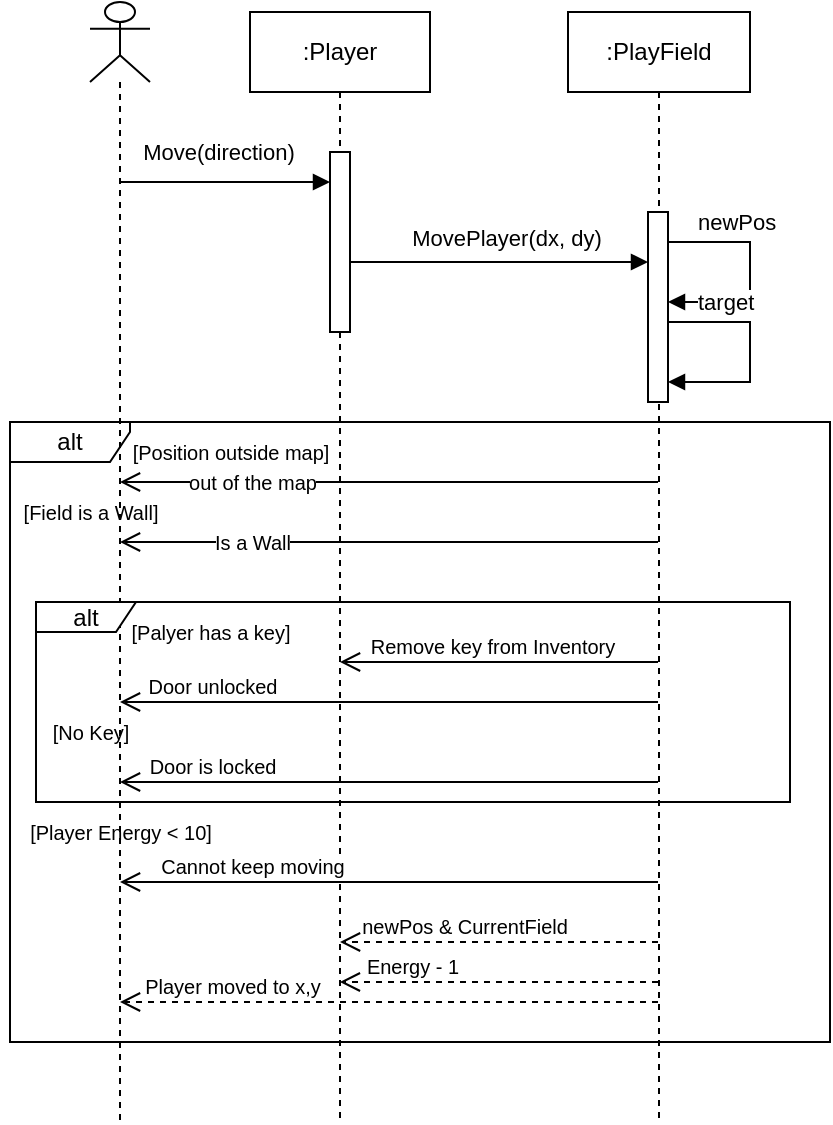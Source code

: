 <mxfile version="24.7.5">
  <diagram id="C5RBs43oDa-KdzZeNtuy" name="Page-1">
    <mxGraphModel dx="815" dy="706" grid="1" gridSize="10" guides="1" tooltips="1" connect="1" arrows="1" fold="1" page="1" pageScale="1" pageWidth="827" pageHeight="1169" math="0" shadow="0">
      <root>
        <mxCell id="WIyWlLk6GJQsqaUBKTNV-0" />
        <mxCell id="WIyWlLk6GJQsqaUBKTNV-1" parent="WIyWlLk6GJQsqaUBKTNV-0" />
        <mxCell id="hHmMDgPwPqVVrmAPeK-C-3" value="alt" style="shape=umlFrame;whiteSpace=wrap;html=1;pointerEvents=0;width=60;height=20;" parent="WIyWlLk6GJQsqaUBKTNV-1" vertex="1">
          <mxGeometry x="214" y="240" width="410" height="310" as="geometry" />
        </mxCell>
        <mxCell id="hHmMDgPwPqVVrmAPeK-C-5" value="" style="shape=umlLifeline;perimeter=lifelinePerimeter;whiteSpace=wrap;html=1;container=1;dropTarget=0;collapsible=0;recursiveResize=0;outlineConnect=0;portConstraint=eastwest;newEdgeStyle={&quot;curved&quot;:0,&quot;rounded&quot;:0};participant=umlActor;" parent="WIyWlLk6GJQsqaUBKTNV-1" vertex="1">
          <mxGeometry x="254" y="30" width="30" height="560" as="geometry" />
        </mxCell>
        <mxCell id="s0HR08hNu0TLc74cdyXl-0" value=":Player" style="shape=umlLifeline;perimeter=lifelinePerimeter;whiteSpace=wrap;html=1;container=1;dropTarget=0;collapsible=0;recursiveResize=0;outlineConnect=0;portConstraint=eastwest;newEdgeStyle={&quot;curved&quot;:0,&quot;rounded&quot;:0};" vertex="1" parent="WIyWlLk6GJQsqaUBKTNV-1">
          <mxGeometry x="334" y="35" width="90" height="555" as="geometry" />
        </mxCell>
        <mxCell id="s0HR08hNu0TLc74cdyXl-3" value="" style="html=1;points=[[0,0,0,0,5],[0,1,0,0,-5],[1,0,0,0,5],[1,1,0,0,-5]];perimeter=orthogonalPerimeter;outlineConnect=0;targetShapes=umlLifeline;portConstraint=eastwest;newEdgeStyle={&quot;curved&quot;:0,&quot;rounded&quot;:0};" vertex="1" parent="s0HR08hNu0TLc74cdyXl-0">
          <mxGeometry x="40" y="70" width="10" height="90" as="geometry" />
        </mxCell>
        <mxCell id="s0HR08hNu0TLc74cdyXl-1" value=":PlayField" style="shape=umlLifeline;perimeter=lifelinePerimeter;whiteSpace=wrap;html=1;container=1;dropTarget=0;collapsible=0;recursiveResize=0;outlineConnect=0;portConstraint=eastwest;newEdgeStyle={&quot;curved&quot;:0,&quot;rounded&quot;:0};" vertex="1" parent="WIyWlLk6GJQsqaUBKTNV-1">
          <mxGeometry x="493" y="35" width="91" height="555" as="geometry" />
        </mxCell>
        <mxCell id="s0HR08hNu0TLc74cdyXl-10" value="" style="html=1;points=[[0,0,0,0,5],[0,1,0,0,-5],[1,0,0,0,5],[1,1,0,0,-5]];perimeter=orthogonalPerimeter;outlineConnect=0;targetShapes=umlLifeline;portConstraint=eastwest;newEdgeStyle={&quot;curved&quot;:0,&quot;rounded&quot;:0};" vertex="1" parent="s0HR08hNu0TLc74cdyXl-1">
          <mxGeometry x="40" y="100" width="10" height="95" as="geometry" />
        </mxCell>
        <mxCell id="s0HR08hNu0TLc74cdyXl-20" value="newPos" style="html=1;align=left;spacingLeft=2;endArrow=block;rounded=0;edgeStyle=orthogonalEdgeStyle;curved=0;rounded=0;" edge="1" target="s0HR08hNu0TLc74cdyXl-10" parent="s0HR08hNu0TLc74cdyXl-1" source="s0HR08hNu0TLc74cdyXl-10">
          <mxGeometry x="-0.811" y="10" relative="1" as="geometry">
            <mxPoint x="101" y="115.03" as="sourcePoint" />
            <Array as="points">
              <mxPoint x="91" y="115" />
              <mxPoint x="91" y="145" />
            </Array>
            <mxPoint x="106" y="144.996" as="targetPoint" />
            <mxPoint as="offset" />
          </mxGeometry>
        </mxCell>
        <mxCell id="s0HR08hNu0TLc74cdyXl-27" value="target" style="html=1;align=left;spacingLeft=2;endArrow=block;rounded=0;edgeStyle=orthogonalEdgeStyle;curved=0;rounded=0;" edge="1" parent="s0HR08hNu0TLc74cdyXl-1" source="s0HR08hNu0TLc74cdyXl-10" target="s0HR08hNu0TLc74cdyXl-10">
          <mxGeometry x="-0.811" y="10" relative="1" as="geometry">
            <mxPoint x="141" y="155" as="sourcePoint" />
            <Array as="points">
              <mxPoint x="91" y="155" />
              <mxPoint x="91" y="185" />
              <mxPoint x="45" y="185" />
            </Array>
            <mxPoint x="141" y="185" as="targetPoint" />
            <mxPoint as="offset" />
          </mxGeometry>
        </mxCell>
        <mxCell id="s0HR08hNu0TLc74cdyXl-4" value="" style="html=1;verticalAlign=bottom;endArrow=block;curved=0;rounded=0;" edge="1" target="s0HR08hNu0TLc74cdyXl-3" parent="WIyWlLk6GJQsqaUBKTNV-1">
          <mxGeometry relative="1" as="geometry">
            <mxPoint x="268.81" y="120" as="sourcePoint" />
            <mxPoint x="388.5" y="120" as="targetPoint" />
          </mxGeometry>
        </mxCell>
        <mxCell id="s0HR08hNu0TLc74cdyXl-14" value="Move(direction)" style="edgeLabel;html=1;align=center;verticalAlign=middle;resizable=0;points=[];" vertex="1" connectable="0" parent="s0HR08hNu0TLc74cdyXl-4">
          <mxGeometry x="0.201" y="-1" relative="1" as="geometry">
            <mxPoint x="-14" y="-16" as="offset" />
          </mxGeometry>
        </mxCell>
        <mxCell id="s0HR08hNu0TLc74cdyXl-11" value="" style="html=1;verticalAlign=bottom;endArrow=block;curved=0;rounded=0;" edge="1" target="s0HR08hNu0TLc74cdyXl-10" parent="WIyWlLk6GJQsqaUBKTNV-1" source="s0HR08hNu0TLc74cdyXl-3">
          <mxGeometry x="0.005" relative="1" as="geometry">
            <mxPoint x="544" y="160" as="sourcePoint" />
            <mxPoint x="394" y="160" as="targetPoint" />
            <Array as="points">
              <mxPoint x="492" y="160" />
            </Array>
            <mxPoint as="offset" />
          </mxGeometry>
        </mxCell>
        <mxCell id="s0HR08hNu0TLc74cdyXl-16" value="MovePlayer(dx, dy)" style="edgeLabel;html=1;align=center;verticalAlign=middle;resizable=0;points=[];" vertex="1" connectable="0" parent="s0HR08hNu0TLc74cdyXl-11">
          <mxGeometry x="0.037" y="1" relative="1" as="geometry">
            <mxPoint y="-11" as="offset" />
          </mxGeometry>
        </mxCell>
        <mxCell id="s0HR08hNu0TLc74cdyXl-30" value="" style="html=1;verticalAlign=bottom;endArrow=open;endSize=8;curved=0;rounded=0;" edge="1" parent="WIyWlLk6GJQsqaUBKTNV-1" target="hHmMDgPwPqVVrmAPeK-C-5">
          <mxGeometry x="0.005" relative="1" as="geometry">
            <mxPoint x="399" y="270" as="targetPoint" />
            <mxPoint x="538.0" y="270" as="sourcePoint" />
            <mxPoint as="offset" />
          </mxGeometry>
        </mxCell>
        <mxCell id="s0HR08hNu0TLc74cdyXl-32" value="&lt;font style=&quot;font-size: 10px;&quot;&gt;out of the map&lt;/font&gt;" style="edgeLabel;html=1;align=center;verticalAlign=middle;resizable=0;points=[];" vertex="1" connectable="0" parent="s0HR08hNu0TLc74cdyXl-30">
          <mxGeometry x="-0.074" y="-2" relative="1" as="geometry">
            <mxPoint x="-79" y="2" as="offset" />
          </mxGeometry>
        </mxCell>
        <mxCell id="s0HR08hNu0TLc74cdyXl-31" value="&lt;font style=&quot;font-size: 10px;&quot;&gt;[Position outside map]&lt;/font&gt;" style="text;html=1;align=center;verticalAlign=middle;resizable=0;points=[];autosize=1;strokeColor=none;fillColor=none;" vertex="1" parent="WIyWlLk6GJQsqaUBKTNV-1">
          <mxGeometry x="264" y="240" width="120" height="30" as="geometry" />
        </mxCell>
        <mxCell id="s0HR08hNu0TLc74cdyXl-33" value="" style="html=1;verticalAlign=bottom;endArrow=open;endSize=8;curved=0;rounded=0;" edge="1" parent="WIyWlLk6GJQsqaUBKTNV-1">
          <mxGeometry x="0.005" relative="1" as="geometry">
            <mxPoint x="269" y="300" as="targetPoint" />
            <mxPoint x="538.0" y="300" as="sourcePoint" />
            <mxPoint as="offset" />
          </mxGeometry>
        </mxCell>
        <mxCell id="s0HR08hNu0TLc74cdyXl-34" value="&lt;font style=&quot;font-size: 10px;&quot;&gt;Is a Wall&lt;/font&gt;" style="edgeLabel;html=1;align=center;verticalAlign=middle;resizable=0;points=[];" vertex="1" connectable="0" parent="s0HR08hNu0TLc74cdyXl-33">
          <mxGeometry x="-0.074" y="-2" relative="1" as="geometry">
            <mxPoint x="-79" y="2" as="offset" />
          </mxGeometry>
        </mxCell>
        <mxCell id="s0HR08hNu0TLc74cdyXl-35" value="&lt;span style=&quot;font-size: 10px;&quot;&gt;[Field is a Wall]&lt;/span&gt;" style="text;html=1;align=center;verticalAlign=middle;resizable=0;points=[];autosize=1;strokeColor=none;fillColor=none;" vertex="1" parent="WIyWlLk6GJQsqaUBKTNV-1">
          <mxGeometry x="209" y="270" width="90" height="30" as="geometry" />
        </mxCell>
        <mxCell id="s0HR08hNu0TLc74cdyXl-36" value="alt" style="shape=umlFrame;whiteSpace=wrap;html=1;pointerEvents=0;width=50;height=15;" vertex="1" parent="WIyWlLk6GJQsqaUBKTNV-1">
          <mxGeometry x="227" y="330" width="377" height="100" as="geometry" />
        </mxCell>
        <mxCell id="s0HR08hNu0TLc74cdyXl-37" value="&lt;span style=&quot;font-size: 10px;&quot;&gt;[Palyer has a key]&lt;/span&gt;" style="text;html=1;align=center;verticalAlign=middle;resizable=0;points=[];autosize=1;strokeColor=none;fillColor=none;" vertex="1" parent="WIyWlLk6GJQsqaUBKTNV-1">
          <mxGeometry x="264" y="330" width="100" height="30" as="geometry" />
        </mxCell>
        <mxCell id="s0HR08hNu0TLc74cdyXl-38" value="" style="html=1;verticalAlign=bottom;endArrow=open;endSize=8;curved=0;rounded=0;" edge="1" parent="WIyWlLk6GJQsqaUBKTNV-1" source="s0HR08hNu0TLc74cdyXl-1" target="s0HR08hNu0TLc74cdyXl-0">
          <mxGeometry x="0.005" relative="1" as="geometry">
            <mxPoint x="378.0" y="360" as="targetPoint" />
            <mxPoint x="537.19" y="360" as="sourcePoint" />
            <mxPoint as="offset" />
            <Array as="points">
              <mxPoint x="443.19" y="360" />
            </Array>
          </mxGeometry>
        </mxCell>
        <mxCell id="s0HR08hNu0TLc74cdyXl-39" value="&lt;span style=&quot;font-size: 10px;&quot;&gt;Remove key from Inventory&lt;/span&gt;" style="edgeLabel;html=1;align=center;verticalAlign=middle;resizable=0;points=[];" vertex="1" connectable="0" parent="s0HR08hNu0TLc74cdyXl-38">
          <mxGeometry x="-0.074" y="-2" relative="1" as="geometry">
            <mxPoint x="-10" y="-6" as="offset" />
          </mxGeometry>
        </mxCell>
        <mxCell id="s0HR08hNu0TLc74cdyXl-40" value="" style="html=1;verticalAlign=bottom;endArrow=open;endSize=8;curved=0;rounded=0;" edge="1" parent="WIyWlLk6GJQsqaUBKTNV-1" source="s0HR08hNu0TLc74cdyXl-1" target="hHmMDgPwPqVVrmAPeK-C-5">
          <mxGeometry x="0.005" relative="1" as="geometry">
            <mxPoint x="268.0" y="380" as="targetPoint" />
            <mxPoint x="537.19" y="380" as="sourcePoint" />
            <mxPoint as="offset" />
            <Array as="points">
              <mxPoint x="442.38" y="380" />
            </Array>
          </mxGeometry>
        </mxCell>
        <mxCell id="s0HR08hNu0TLc74cdyXl-41" value="&lt;span style=&quot;font-size: 10px;&quot;&gt;Door unlocked&lt;/span&gt;" style="edgeLabel;html=1;align=center;verticalAlign=middle;resizable=0;points=[];" vertex="1" connectable="0" parent="s0HR08hNu0TLc74cdyXl-40">
          <mxGeometry x="-0.074" y="-2" relative="1" as="geometry">
            <mxPoint x="-99" y="-6" as="offset" />
          </mxGeometry>
        </mxCell>
        <mxCell id="s0HR08hNu0TLc74cdyXl-42" value="&lt;span style=&quot;font-size: 10px;&quot;&gt;[No Key]&lt;/span&gt;" style="text;html=1;align=center;verticalAlign=middle;resizable=0;points=[];autosize=1;strokeColor=none;fillColor=none;" vertex="1" parent="WIyWlLk6GJQsqaUBKTNV-1">
          <mxGeometry x="224" y="380" width="60" height="30" as="geometry" />
        </mxCell>
        <mxCell id="s0HR08hNu0TLc74cdyXl-43" value="" style="html=1;verticalAlign=bottom;endArrow=open;endSize=8;curved=0;rounded=0;" edge="1" parent="WIyWlLk6GJQsqaUBKTNV-1" source="s0HR08hNu0TLc74cdyXl-1" target="hHmMDgPwPqVVrmAPeK-C-5">
          <mxGeometry x="0.005" relative="1" as="geometry">
            <mxPoint x="263.999" y="420" as="targetPoint" />
            <mxPoint x="533.07" y="420" as="sourcePoint" />
            <mxPoint as="offset" />
            <Array as="points">
              <mxPoint x="447.45" y="420" />
            </Array>
          </mxGeometry>
        </mxCell>
        <mxCell id="s0HR08hNu0TLc74cdyXl-44" value="&lt;span style=&quot;font-size: 10px;&quot;&gt;Door is locked&lt;/span&gt;" style="edgeLabel;html=1;align=center;verticalAlign=middle;resizable=0;points=[];" vertex="1" connectable="0" parent="s0HR08hNu0TLc74cdyXl-43">
          <mxGeometry x="-0.074" y="-2" relative="1" as="geometry">
            <mxPoint x="-99" y="-6" as="offset" />
          </mxGeometry>
        </mxCell>
        <mxCell id="s0HR08hNu0TLc74cdyXl-45" value="" style="html=1;verticalAlign=bottom;endArrow=open;endSize=8;curved=0;rounded=0;" edge="1" parent="WIyWlLk6GJQsqaUBKTNV-1" source="s0HR08hNu0TLc74cdyXl-1" target="hHmMDgPwPqVVrmAPeK-C-5">
          <mxGeometry x="0.005" relative="1" as="geometry">
            <mxPoint x="279" y="470" as="targetPoint" />
            <mxPoint x="548" y="470" as="sourcePoint" />
            <mxPoint as="offset" />
            <Array as="points">
              <mxPoint x="457.45" y="470" />
            </Array>
          </mxGeometry>
        </mxCell>
        <mxCell id="s0HR08hNu0TLc74cdyXl-46" value="&lt;span style=&quot;font-size: 10px;&quot;&gt;Cannot keep moving&lt;/span&gt;" style="edgeLabel;html=1;align=center;verticalAlign=middle;resizable=0;points=[];" vertex="1" connectable="0" parent="s0HR08hNu0TLc74cdyXl-45">
          <mxGeometry x="-0.074" y="-2" relative="1" as="geometry">
            <mxPoint x="-79" y="-6" as="offset" />
          </mxGeometry>
        </mxCell>
        <mxCell id="s0HR08hNu0TLc74cdyXl-47" value="&lt;span style=&quot;font-size: 10px;&quot;&gt;[Player Energy &amp;lt; 10]&lt;/span&gt;" style="text;html=1;align=center;verticalAlign=middle;resizable=0;points=[];autosize=1;strokeColor=none;fillColor=none;" vertex="1" parent="WIyWlLk6GJQsqaUBKTNV-1">
          <mxGeometry x="214" y="430" width="110" height="30" as="geometry" />
        </mxCell>
        <mxCell id="s0HR08hNu0TLc74cdyXl-48" value="" style="html=1;verticalAlign=bottom;endArrow=open;dashed=1;endSize=8;curved=0;rounded=0;" edge="1" parent="WIyWlLk6GJQsqaUBKTNV-1" source="s0HR08hNu0TLc74cdyXl-1" target="s0HR08hNu0TLc74cdyXl-0">
          <mxGeometry x="0.005" relative="1" as="geometry">
            <mxPoint x="373.999" y="500" as="targetPoint" />
            <mxPoint x="533.07" y="500" as="sourcePoint" />
            <mxPoint as="offset" />
            <Array as="points">
              <mxPoint x="462.52" y="500" />
            </Array>
          </mxGeometry>
        </mxCell>
        <mxCell id="s0HR08hNu0TLc74cdyXl-49" value="&lt;span style=&quot;font-size: 10px;&quot;&gt;newPos &amp;amp; CurrentField&lt;/span&gt;" style="edgeLabel;html=1;align=center;verticalAlign=middle;resizable=0;points=[];" vertex="1" connectable="0" parent="s0HR08hNu0TLc74cdyXl-48">
          <mxGeometry x="-0.074" y="-2" relative="1" as="geometry">
            <mxPoint x="-24" y="-6" as="offset" />
          </mxGeometry>
        </mxCell>
        <mxCell id="s0HR08hNu0TLc74cdyXl-50" value="" style="html=1;verticalAlign=bottom;endArrow=open;dashed=1;endSize=8;curved=0;rounded=0;" edge="1" parent="WIyWlLk6GJQsqaUBKTNV-1">
          <mxGeometry x="0.005" relative="1" as="geometry">
            <mxPoint x="378.929" y="520" as="targetPoint" />
            <mxPoint x="538" y="520" as="sourcePoint" />
            <mxPoint as="offset" />
            <Array as="points">
              <mxPoint x="467.52" y="520" />
            </Array>
          </mxGeometry>
        </mxCell>
        <mxCell id="s0HR08hNu0TLc74cdyXl-51" value="&lt;span style=&quot;font-size: 10px;&quot;&gt;Energy - 1&lt;/span&gt;" style="edgeLabel;html=1;align=center;verticalAlign=middle;resizable=0;points=[];" vertex="1" connectable="0" parent="s0HR08hNu0TLc74cdyXl-50">
          <mxGeometry x="-0.074" y="-2" relative="1" as="geometry">
            <mxPoint x="-50" y="-6" as="offset" />
          </mxGeometry>
        </mxCell>
        <mxCell id="s0HR08hNu0TLc74cdyXl-52" value="" style="html=1;verticalAlign=bottom;endArrow=open;dashed=1;endSize=8;curved=0;rounded=0;" edge="1" parent="WIyWlLk6GJQsqaUBKTNV-1" source="s0HR08hNu0TLc74cdyXl-1" target="hHmMDgPwPqVVrmAPeK-C-5">
          <mxGeometry x="0.005" relative="1" as="geometry">
            <mxPoint x="388.929" y="530" as="targetPoint" />
            <mxPoint x="548" y="530" as="sourcePoint" />
            <mxPoint as="offset" />
            <Array as="points">
              <mxPoint x="477.52" y="530" />
            </Array>
          </mxGeometry>
        </mxCell>
        <mxCell id="s0HR08hNu0TLc74cdyXl-53" value="&lt;span style=&quot;font-size: 10px;&quot;&gt;Player moved to x,y&lt;/span&gt;" style="edgeLabel;html=1;align=center;verticalAlign=middle;resizable=0;points=[];" vertex="1" connectable="0" parent="s0HR08hNu0TLc74cdyXl-52">
          <mxGeometry x="-0.074" y="-2" relative="1" as="geometry">
            <mxPoint x="-89" y="-6" as="offset" />
          </mxGeometry>
        </mxCell>
      </root>
    </mxGraphModel>
  </diagram>
</mxfile>
